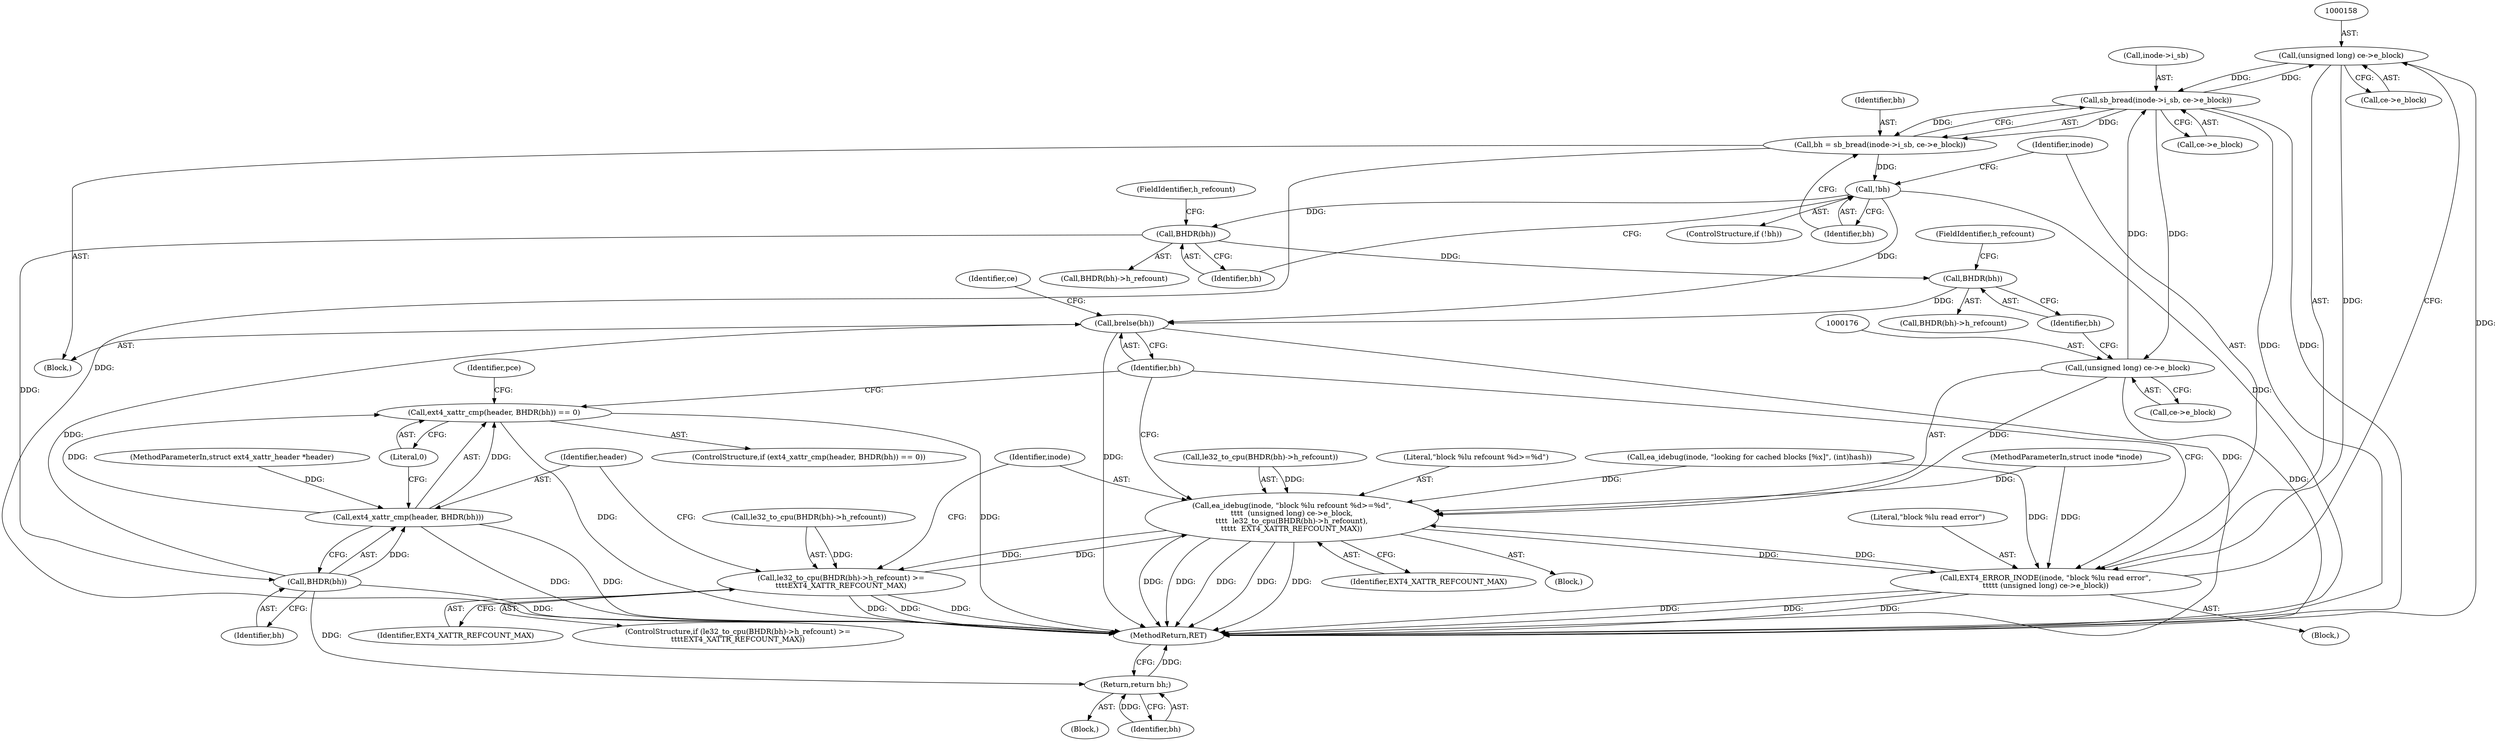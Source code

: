 digraph "0_linux_82939d7999dfc1f1998c4b1c12e2f19edbdff272_4@pointer" {
"1000157" [label="(Call,(unsigned long) ce->e_block)"];
"1000143" [label="(Call,sb_bread(inode->i_sb, ce->e_block))"];
"1000157" [label="(Call,(unsigned long) ce->e_block)"];
"1000175" [label="(Call,(unsigned long) ce->e_block)"];
"1000141" [label="(Call,bh = sb_bread(inode->i_sb, ce->e_block))"];
"1000151" [label="(Call,!bh)"];
"1000167" [label="(Call,BHDR(bh))"];
"1000182" [label="(Call,BHDR(bh))"];
"1000201" [label="(Call,brelse(bh))"];
"1000191" [label="(Call,BHDR(bh))"];
"1000189" [label="(Call,ext4_xattr_cmp(header, BHDR(bh)))"];
"1000188" [label="(Call,ext4_xattr_cmp(header, BHDR(bh)) == 0)"];
"1000199" [label="(Return,return bh;)"];
"1000154" [label="(Call,EXT4_ERROR_INODE(inode, \"block %lu read error\",\n\t\t\t\t\t (unsigned long) ce->e_block))"];
"1000172" [label="(Call,ea_idebug(inode, \"block %lu refcount %d>=%d\",\n\t\t\t\t  (unsigned long) ce->e_block,\n\t\t\t\t  le32_to_cpu(BHDR(bh)->h_refcount),\n\t\t\t\t\t  EXT4_XATTR_REFCOUNT_MAX))"];
"1000164" [label="(Call,le32_to_cpu(BHDR(bh)->h_refcount) >=\n\t\t\t\tEXT4_XATTR_REFCOUNT_MAX)"];
"1000189" [label="(Call,ext4_xattr_cmp(header, BHDR(bh)))"];
"1000184" [label="(FieldIdentifier,h_refcount)"];
"1000142" [label="(Identifier,bh)"];
"1000102" [label="(MethodParameterIn,struct inode *inode)"];
"1000204" [label="(Identifier,ce)"];
"1000182" [label="(Call,BHDR(bh))"];
"1000199" [label="(Return,return bh;)"];
"1000170" [label="(Identifier,EXT4_XATTR_REFCOUNT_MAX)"];
"1000163" [label="(ControlStructure,if (le32_to_cpu(BHDR(bh)->h_refcount) >=\n\t\t\t\tEXT4_XATTR_REFCOUNT_MAX))"];
"1000151" [label="(Call,!bh)"];
"1000157" [label="(Call,(unsigned long) ce->e_block)"];
"1000197" [label="(Identifier,pce)"];
"1000167" [label="(Call,BHDR(bh))"];
"1000144" [label="(Call,inode->i_sb)"];
"1000194" [label="(Block,)"];
"1000166" [label="(Call,BHDR(bh)->h_refcount)"];
"1000180" [label="(Call,le32_to_cpu(BHDR(bh)->h_refcount))"];
"1000174" [label="(Literal,\"block %lu refcount %d>=%d\")"];
"1000141" [label="(Call,bh = sb_bread(inode->i_sb, ce->e_block))"];
"1000193" [label="(Literal,0)"];
"1000191" [label="(Call,BHDR(bh))"];
"1000173" [label="(Identifier,inode)"];
"1000190" [label="(Identifier,header)"];
"1000147" [label="(Call,ce->e_block)"];
"1000168" [label="(Identifier,bh)"];
"1000152" [label="(Identifier,bh)"];
"1000150" [label="(ControlStructure,if (!bh))"];
"1000187" [label="(ControlStructure,if (ext4_xattr_cmp(header, BHDR(bh)) == 0))"];
"1000156" [label="(Literal,\"block %lu read error\")"];
"1000200" [label="(Identifier,bh)"];
"1000159" [label="(Call,ce->e_block)"];
"1000165" [label="(Call,le32_to_cpu(BHDR(bh)->h_refcount))"];
"1000175" [label="(Call,(unsigned long) ce->e_block)"];
"1000172" [label="(Call,ea_idebug(inode, \"block %lu refcount %d>=%d\",\n\t\t\t\t  (unsigned long) ce->e_block,\n\t\t\t\t  le32_to_cpu(BHDR(bh)->h_refcount),\n\t\t\t\t\t  EXT4_XATTR_REFCOUNT_MAX))"];
"1000192" [label="(Identifier,bh)"];
"1000183" [label="(Identifier,bh)"];
"1000210" [label="(MethodReturn,RET)"];
"1000185" [label="(Identifier,EXT4_XATTR_REFCOUNT_MAX)"];
"1000201" [label="(Call,brelse(bh))"];
"1000181" [label="(Call,BHDR(bh)->h_refcount)"];
"1000177" [label="(Call,ce->e_block)"];
"1000155" [label="(Identifier,inode)"];
"1000139" [label="(Block,)"];
"1000169" [label="(FieldIdentifier,h_refcount)"];
"1000154" [label="(Call,EXT4_ERROR_INODE(inode, \"block %lu read error\",\n\t\t\t\t\t (unsigned long) ce->e_block))"];
"1000143" [label="(Call,sb_bread(inode->i_sb, ce->e_block))"];
"1000202" [label="(Identifier,bh)"];
"1000103" [label="(MethodParameterIn,struct ext4_xattr_header *header)"];
"1000171" [label="(Block,)"];
"1000164" [label="(Call,le32_to_cpu(BHDR(bh)->h_refcount) >=\n\t\t\t\tEXT4_XATTR_REFCOUNT_MAX)"];
"1000126" [label="(Call,ea_idebug(inode, \"looking for cached blocks [%x]\", (int)hash))"];
"1000153" [label="(Block,)"];
"1000188" [label="(Call,ext4_xattr_cmp(header, BHDR(bh)) == 0)"];
"1000157" -> "1000154"  [label="AST: "];
"1000157" -> "1000159"  [label="CFG: "];
"1000158" -> "1000157"  [label="AST: "];
"1000159" -> "1000157"  [label="AST: "];
"1000154" -> "1000157"  [label="CFG: "];
"1000157" -> "1000210"  [label="DDG: "];
"1000157" -> "1000143"  [label="DDG: "];
"1000157" -> "1000154"  [label="DDG: "];
"1000143" -> "1000157"  [label="DDG: "];
"1000143" -> "1000141"  [label="AST: "];
"1000143" -> "1000147"  [label="CFG: "];
"1000144" -> "1000143"  [label="AST: "];
"1000147" -> "1000143"  [label="AST: "];
"1000141" -> "1000143"  [label="CFG: "];
"1000143" -> "1000210"  [label="DDG: "];
"1000143" -> "1000210"  [label="DDG: "];
"1000143" -> "1000141"  [label="DDG: "];
"1000143" -> "1000141"  [label="DDG: "];
"1000175" -> "1000143"  [label="DDG: "];
"1000143" -> "1000175"  [label="DDG: "];
"1000175" -> "1000172"  [label="AST: "];
"1000175" -> "1000177"  [label="CFG: "];
"1000176" -> "1000175"  [label="AST: "];
"1000177" -> "1000175"  [label="AST: "];
"1000183" -> "1000175"  [label="CFG: "];
"1000175" -> "1000210"  [label="DDG: "];
"1000175" -> "1000172"  [label="DDG: "];
"1000141" -> "1000139"  [label="AST: "];
"1000142" -> "1000141"  [label="AST: "];
"1000152" -> "1000141"  [label="CFG: "];
"1000141" -> "1000210"  [label="DDG: "];
"1000141" -> "1000151"  [label="DDG: "];
"1000151" -> "1000150"  [label="AST: "];
"1000151" -> "1000152"  [label="CFG: "];
"1000152" -> "1000151"  [label="AST: "];
"1000155" -> "1000151"  [label="CFG: "];
"1000168" -> "1000151"  [label="CFG: "];
"1000151" -> "1000210"  [label="DDG: "];
"1000151" -> "1000167"  [label="DDG: "];
"1000151" -> "1000201"  [label="DDG: "];
"1000167" -> "1000166"  [label="AST: "];
"1000167" -> "1000168"  [label="CFG: "];
"1000168" -> "1000167"  [label="AST: "];
"1000169" -> "1000167"  [label="CFG: "];
"1000167" -> "1000182"  [label="DDG: "];
"1000167" -> "1000191"  [label="DDG: "];
"1000182" -> "1000181"  [label="AST: "];
"1000182" -> "1000183"  [label="CFG: "];
"1000183" -> "1000182"  [label="AST: "];
"1000184" -> "1000182"  [label="CFG: "];
"1000182" -> "1000201"  [label="DDG: "];
"1000201" -> "1000139"  [label="AST: "];
"1000201" -> "1000202"  [label="CFG: "];
"1000202" -> "1000201"  [label="AST: "];
"1000204" -> "1000201"  [label="CFG: "];
"1000201" -> "1000210"  [label="DDG: "];
"1000201" -> "1000210"  [label="DDG: "];
"1000191" -> "1000201"  [label="DDG: "];
"1000191" -> "1000189"  [label="AST: "];
"1000191" -> "1000192"  [label="CFG: "];
"1000192" -> "1000191"  [label="AST: "];
"1000189" -> "1000191"  [label="CFG: "];
"1000191" -> "1000210"  [label="DDG: "];
"1000191" -> "1000189"  [label="DDG: "];
"1000191" -> "1000199"  [label="DDG: "];
"1000189" -> "1000188"  [label="AST: "];
"1000190" -> "1000189"  [label="AST: "];
"1000193" -> "1000189"  [label="CFG: "];
"1000189" -> "1000210"  [label="DDG: "];
"1000189" -> "1000210"  [label="DDG: "];
"1000189" -> "1000188"  [label="DDG: "];
"1000189" -> "1000188"  [label="DDG: "];
"1000103" -> "1000189"  [label="DDG: "];
"1000188" -> "1000187"  [label="AST: "];
"1000188" -> "1000193"  [label="CFG: "];
"1000193" -> "1000188"  [label="AST: "];
"1000197" -> "1000188"  [label="CFG: "];
"1000202" -> "1000188"  [label="CFG: "];
"1000188" -> "1000210"  [label="DDG: "];
"1000188" -> "1000210"  [label="DDG: "];
"1000199" -> "1000194"  [label="AST: "];
"1000199" -> "1000200"  [label="CFG: "];
"1000200" -> "1000199"  [label="AST: "];
"1000210" -> "1000199"  [label="CFG: "];
"1000199" -> "1000210"  [label="DDG: "];
"1000200" -> "1000199"  [label="DDG: "];
"1000154" -> "1000153"  [label="AST: "];
"1000155" -> "1000154"  [label="AST: "];
"1000156" -> "1000154"  [label="AST: "];
"1000202" -> "1000154"  [label="CFG: "];
"1000154" -> "1000210"  [label="DDG: "];
"1000154" -> "1000210"  [label="DDG: "];
"1000154" -> "1000210"  [label="DDG: "];
"1000126" -> "1000154"  [label="DDG: "];
"1000172" -> "1000154"  [label="DDG: "];
"1000102" -> "1000154"  [label="DDG: "];
"1000154" -> "1000172"  [label="DDG: "];
"1000172" -> "1000171"  [label="AST: "];
"1000172" -> "1000185"  [label="CFG: "];
"1000173" -> "1000172"  [label="AST: "];
"1000174" -> "1000172"  [label="AST: "];
"1000180" -> "1000172"  [label="AST: "];
"1000185" -> "1000172"  [label="AST: "];
"1000202" -> "1000172"  [label="CFG: "];
"1000172" -> "1000210"  [label="DDG: "];
"1000172" -> "1000210"  [label="DDG: "];
"1000172" -> "1000210"  [label="DDG: "];
"1000172" -> "1000210"  [label="DDG: "];
"1000172" -> "1000210"  [label="DDG: "];
"1000172" -> "1000164"  [label="DDG: "];
"1000126" -> "1000172"  [label="DDG: "];
"1000102" -> "1000172"  [label="DDG: "];
"1000180" -> "1000172"  [label="DDG: "];
"1000164" -> "1000172"  [label="DDG: "];
"1000164" -> "1000163"  [label="AST: "];
"1000164" -> "1000170"  [label="CFG: "];
"1000165" -> "1000164"  [label="AST: "];
"1000170" -> "1000164"  [label="AST: "];
"1000173" -> "1000164"  [label="CFG: "];
"1000190" -> "1000164"  [label="CFG: "];
"1000164" -> "1000210"  [label="DDG: "];
"1000164" -> "1000210"  [label="DDG: "];
"1000164" -> "1000210"  [label="DDG: "];
"1000165" -> "1000164"  [label="DDG: "];
}
